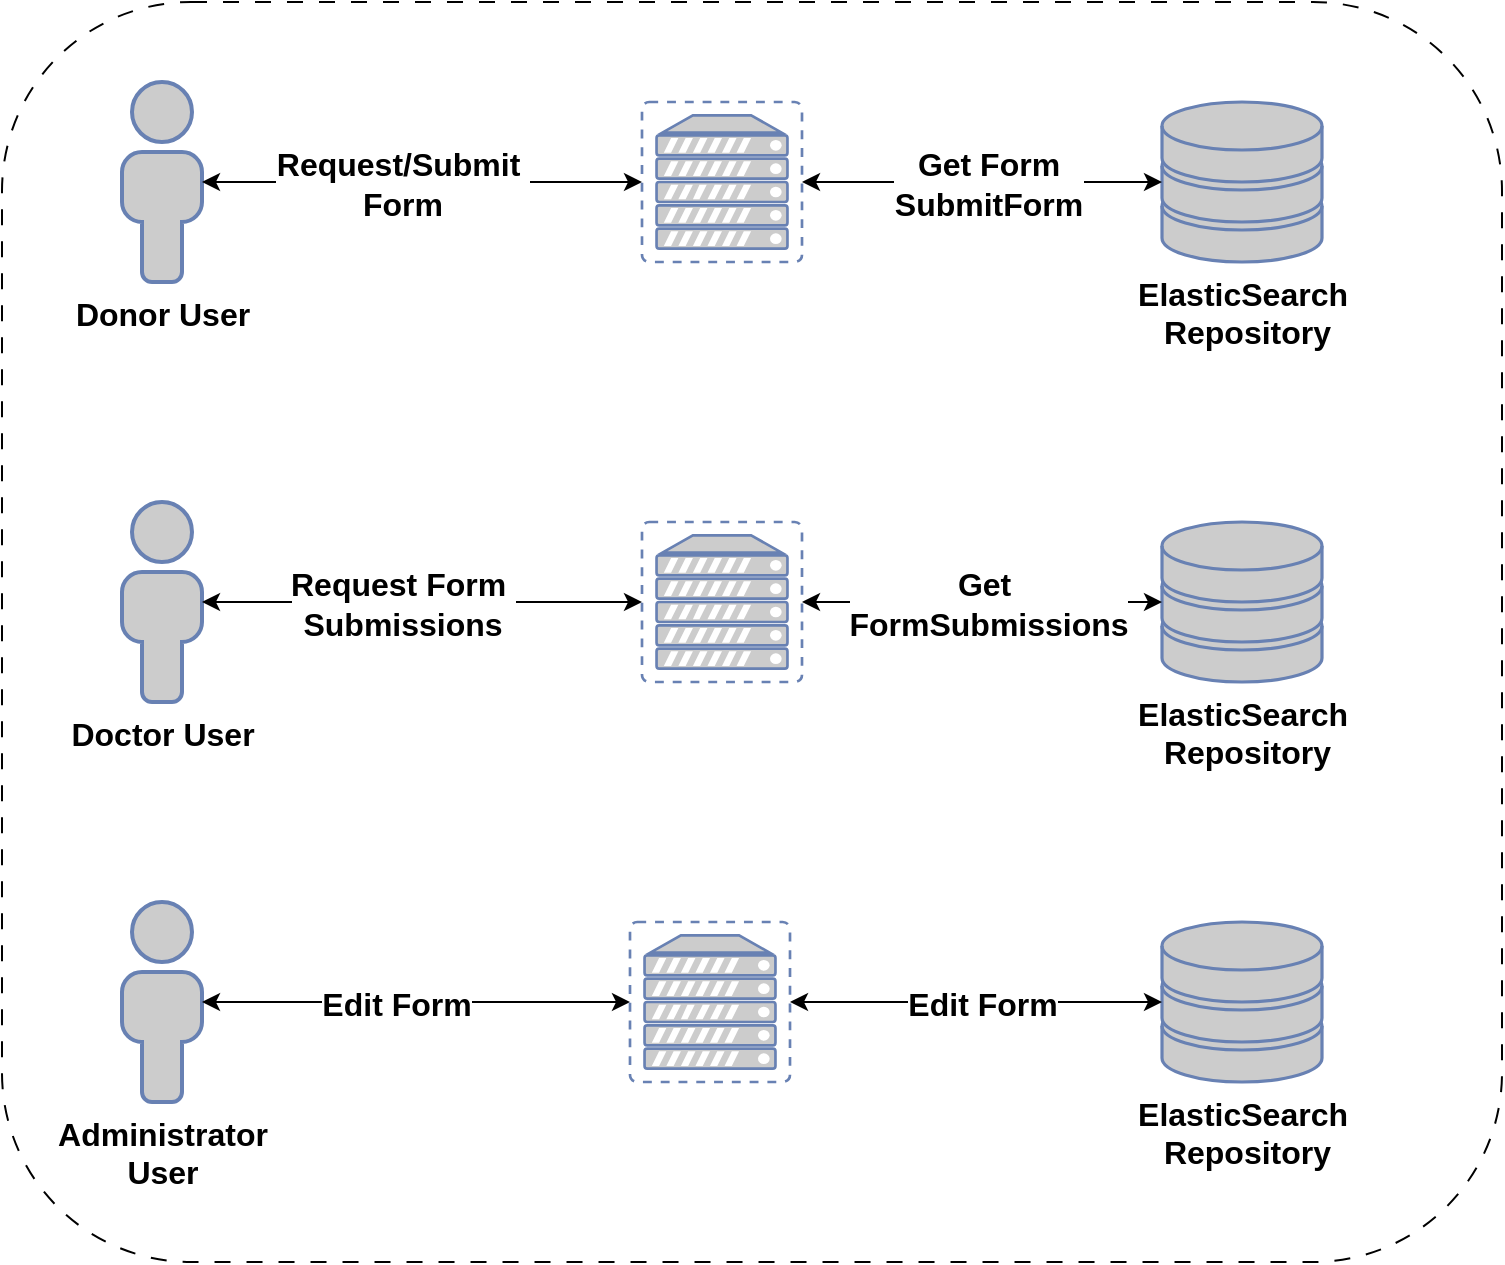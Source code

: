 <mxfile version="24.4.2" type="device">
  <diagram name="Page-1" id="yjlgg7N3H8dS0ZpJHUTU">
    <mxGraphModel dx="1050" dy="565" grid="1" gridSize="10" guides="1" tooltips="1" connect="1" arrows="1" fold="1" page="1" pageScale="1" pageWidth="827" pageHeight="1169" math="0" shadow="0">
      <root>
        <mxCell id="0" />
        <mxCell id="1" parent="0" />
        <mxCell id="ENYGfX-Sx5IuPjl95RAC-29" value="" style="rounded=1;whiteSpace=wrap;html=1;dashed=1;dashPattern=8 8;" vertex="1" parent="1">
          <mxGeometry x="60" y="110" width="750" height="630" as="geometry" />
        </mxCell>
        <mxCell id="ENYGfX-Sx5IuPjl95RAC-1" value="&lt;font color=&quot;#000000&quot; style=&quot;font-size: 16px;&quot;&gt;&lt;b&gt;Donor User&lt;/b&gt;&lt;/font&gt;" style="fontColor=#0066CC;verticalAlign=top;verticalLabelPosition=bottom;labelPosition=center;align=center;html=1;outlineConnect=0;fillColor=#CCCCCC;strokeColor=#6881B3;gradientColor=none;gradientDirection=north;strokeWidth=2;shape=mxgraph.networks.user_male;" vertex="1" parent="1">
          <mxGeometry x="120" y="150" width="40" height="100" as="geometry" />
        </mxCell>
        <mxCell id="ENYGfX-Sx5IuPjl95RAC-3" value="" style="endArrow=classic;startArrow=classic;html=1;rounded=0;entryX=0;entryY=0.5;entryDx=0;entryDy=0;entryPerimeter=0;" edge="1" parent="1" source="ENYGfX-Sx5IuPjl95RAC-1" target="ENYGfX-Sx5IuPjl95RAC-5">
          <mxGeometry width="50" height="50" relative="1" as="geometry">
            <mxPoint x="390" y="320" as="sourcePoint" />
            <mxPoint x="370" y="200" as="targetPoint" />
          </mxGeometry>
        </mxCell>
        <mxCell id="ENYGfX-Sx5IuPjl95RAC-4" value="&lt;font style=&quot;font-size: 16px;&quot;&gt;&lt;b&gt;Request/Submit&amp;nbsp;&lt;/b&gt;&lt;/font&gt;&lt;div style=&quot;font-size: 16px;&quot;&gt;&lt;font style=&quot;font-size: 16px;&quot;&gt;&lt;b&gt;Form&lt;/b&gt;&lt;/font&gt;&lt;/div&gt;" style="edgeLabel;html=1;align=center;verticalAlign=middle;resizable=0;points=[];" vertex="1" connectable="0" parent="ENYGfX-Sx5IuPjl95RAC-3">
          <mxGeometry x="-0.097" y="-1" relative="1" as="geometry">
            <mxPoint as="offset" />
          </mxGeometry>
        </mxCell>
        <mxCell id="ENYGfX-Sx5IuPjl95RAC-5" value="" style="fontColor=#0066CC;verticalAlign=top;verticalLabelPosition=bottom;labelPosition=center;align=center;html=1;outlineConnect=0;fillColor=#CCCCCC;strokeColor=#6881B3;gradientColor=none;gradientDirection=north;strokeWidth=2;shape=mxgraph.networks.virtual_server;" vertex="1" parent="1">
          <mxGeometry x="380" y="160" width="80" height="80" as="geometry" />
        </mxCell>
        <mxCell id="ENYGfX-Sx5IuPjl95RAC-9" value="&lt;font color=&quot;#000000&quot; style=&quot;font-size: 16px;&quot;&gt;&lt;b&gt;ElasticSearch&lt;/b&gt;&lt;/font&gt;&lt;div&gt;&lt;font color=&quot;#000000&quot; style=&quot;font-size: 16px;&quot;&gt;&lt;b&gt;&amp;nbsp;Repository&lt;/b&gt;&lt;/font&gt;&lt;/div&gt;" style="fontColor=#0066CC;verticalAlign=top;verticalLabelPosition=bottom;labelPosition=center;align=center;html=1;outlineConnect=0;fillColor=#CCCCCC;strokeColor=#6881B3;gradientColor=none;gradientDirection=north;strokeWidth=2;shape=mxgraph.networks.storage;" vertex="1" parent="1">
          <mxGeometry x="640" y="160" width="80" height="80" as="geometry" />
        </mxCell>
        <mxCell id="ENYGfX-Sx5IuPjl95RAC-11" value="" style="endArrow=classic;startArrow=classic;html=1;rounded=0;entryX=0;entryY=0.5;entryDx=0;entryDy=0;entryPerimeter=0;exitX=1;exitY=0.5;exitDx=0;exitDy=0;exitPerimeter=0;" edge="1" parent="1" source="ENYGfX-Sx5IuPjl95RAC-5" target="ENYGfX-Sx5IuPjl95RAC-9">
          <mxGeometry width="50" height="50" relative="1" as="geometry">
            <mxPoint x="390" y="310" as="sourcePoint" />
            <mxPoint x="440" y="260" as="targetPoint" />
          </mxGeometry>
        </mxCell>
        <mxCell id="ENYGfX-Sx5IuPjl95RAC-14" value="&lt;span style=&quot;font-size: 16px;&quot;&gt;&lt;b&gt;Get Form&lt;/b&gt;&lt;/span&gt;&lt;div&gt;&lt;span style=&quot;font-size: 16px;&quot;&gt;&lt;b&gt;SubmitForm&lt;/b&gt;&lt;/span&gt;&lt;/div&gt;" style="edgeLabel;html=1;align=center;verticalAlign=middle;resizable=0;points=[];" vertex="1" connectable="0" parent="ENYGfX-Sx5IuPjl95RAC-11">
          <mxGeometry x="0.028" y="-1" relative="1" as="geometry">
            <mxPoint as="offset" />
          </mxGeometry>
        </mxCell>
        <mxCell id="ENYGfX-Sx5IuPjl95RAC-15" value="&lt;font color=&quot;#000000&quot; style=&quot;font-size: 16px;&quot;&gt;&lt;b&gt;Doctor User&lt;/b&gt;&lt;/font&gt;" style="fontColor=#0066CC;verticalAlign=top;verticalLabelPosition=bottom;labelPosition=center;align=center;html=1;outlineConnect=0;fillColor=#CCCCCC;strokeColor=#6881B3;gradientColor=none;gradientDirection=north;strokeWidth=2;shape=mxgraph.networks.user_male;" vertex="1" parent="1">
          <mxGeometry x="120" y="360" width="40" height="100" as="geometry" />
        </mxCell>
        <mxCell id="ENYGfX-Sx5IuPjl95RAC-16" value="" style="endArrow=classic;startArrow=classic;html=1;rounded=0;entryX=0;entryY=0.5;entryDx=0;entryDy=0;entryPerimeter=0;" edge="1" parent="1" source="ENYGfX-Sx5IuPjl95RAC-15" target="ENYGfX-Sx5IuPjl95RAC-18">
          <mxGeometry width="50" height="50" relative="1" as="geometry">
            <mxPoint x="370" y="530" as="sourcePoint" />
            <mxPoint x="350" y="410" as="targetPoint" />
          </mxGeometry>
        </mxCell>
        <mxCell id="ENYGfX-Sx5IuPjl95RAC-17" value="&lt;span style=&quot;font-size: 16px;&quot;&gt;&lt;b&gt;Request Form&amp;nbsp;&lt;/b&gt;&lt;/span&gt;&lt;div&gt;&lt;span style=&quot;font-size: 16px;&quot;&gt;&lt;b&gt;Submissions&lt;/b&gt;&lt;/span&gt;&lt;/div&gt;" style="edgeLabel;html=1;align=center;verticalAlign=middle;resizable=0;points=[];" vertex="1" connectable="0" parent="ENYGfX-Sx5IuPjl95RAC-16">
          <mxGeometry x="-0.097" y="-1" relative="1" as="geometry">
            <mxPoint as="offset" />
          </mxGeometry>
        </mxCell>
        <mxCell id="ENYGfX-Sx5IuPjl95RAC-18" value="" style="fontColor=#0066CC;verticalAlign=top;verticalLabelPosition=bottom;labelPosition=center;align=center;html=1;outlineConnect=0;fillColor=#CCCCCC;strokeColor=#6881B3;gradientColor=none;gradientDirection=north;strokeWidth=2;shape=mxgraph.networks.virtual_server;" vertex="1" parent="1">
          <mxGeometry x="380" y="370" width="80" height="80" as="geometry" />
        </mxCell>
        <mxCell id="ENYGfX-Sx5IuPjl95RAC-19" value="&lt;font color=&quot;#000000&quot; style=&quot;font-size: 16px;&quot;&gt;&lt;b&gt;ElasticSearch&lt;/b&gt;&lt;/font&gt;&lt;div&gt;&lt;font color=&quot;#000000&quot; style=&quot;font-size: 16px;&quot;&gt;&lt;b&gt;&amp;nbsp;Repository&lt;/b&gt;&lt;/font&gt;&lt;/div&gt;" style="fontColor=#0066CC;verticalAlign=top;verticalLabelPosition=bottom;labelPosition=center;align=center;html=1;outlineConnect=0;fillColor=#CCCCCC;strokeColor=#6881B3;gradientColor=none;gradientDirection=north;strokeWidth=2;shape=mxgraph.networks.storage;" vertex="1" parent="1">
          <mxGeometry x="640" y="370" width="80" height="80" as="geometry" />
        </mxCell>
        <mxCell id="ENYGfX-Sx5IuPjl95RAC-20" value="" style="endArrow=classic;startArrow=classic;html=1;rounded=0;entryX=0;entryY=0.5;entryDx=0;entryDy=0;entryPerimeter=0;exitX=1;exitY=0.5;exitDx=0;exitDy=0;exitPerimeter=0;" edge="1" parent="1" source="ENYGfX-Sx5IuPjl95RAC-18" target="ENYGfX-Sx5IuPjl95RAC-19">
          <mxGeometry width="50" height="50" relative="1" as="geometry">
            <mxPoint x="370" y="520" as="sourcePoint" />
            <mxPoint x="420" y="470" as="targetPoint" />
          </mxGeometry>
        </mxCell>
        <mxCell id="ENYGfX-Sx5IuPjl95RAC-21" value="&lt;span style=&quot;font-size: 16px;&quot;&gt;&lt;b&gt;Get&amp;nbsp;&lt;/b&gt;&lt;/span&gt;&lt;div&gt;&lt;span style=&quot;font-size: 16px;&quot;&gt;&lt;b&gt;FormSubmissions&lt;/b&gt;&lt;/span&gt;&lt;/div&gt;" style="edgeLabel;html=1;align=center;verticalAlign=middle;resizable=0;points=[];" vertex="1" connectable="0" parent="ENYGfX-Sx5IuPjl95RAC-20">
          <mxGeometry x="0.028" y="-1" relative="1" as="geometry">
            <mxPoint as="offset" />
          </mxGeometry>
        </mxCell>
        <mxCell id="ENYGfX-Sx5IuPjl95RAC-22" value="&lt;font color=&quot;#000000&quot; style=&quot;font-size: 16px;&quot;&gt;&lt;b&gt;Administrator&lt;/b&gt;&lt;/font&gt;&lt;div&gt;&lt;font color=&quot;#000000&quot; style=&quot;font-size: 16px;&quot;&gt;&lt;b&gt;User&lt;/b&gt;&lt;/font&gt;&lt;/div&gt;" style="fontColor=#0066CC;verticalAlign=top;verticalLabelPosition=bottom;labelPosition=center;align=center;html=1;outlineConnect=0;fillColor=#CCCCCC;strokeColor=#6881B3;gradientColor=none;gradientDirection=north;strokeWidth=2;shape=mxgraph.networks.user_male;" vertex="1" parent="1">
          <mxGeometry x="120" y="560" width="40" height="100" as="geometry" />
        </mxCell>
        <mxCell id="ENYGfX-Sx5IuPjl95RAC-23" value="" style="endArrow=classic;startArrow=classic;html=1;rounded=0;entryX=0;entryY=0.5;entryDx=0;entryDy=0;entryPerimeter=0;" edge="1" parent="1" source="ENYGfX-Sx5IuPjl95RAC-22" target="ENYGfX-Sx5IuPjl95RAC-25">
          <mxGeometry width="50" height="50" relative="1" as="geometry">
            <mxPoint x="365" y="730" as="sourcePoint" />
            <mxPoint x="345" y="610" as="targetPoint" />
          </mxGeometry>
        </mxCell>
        <mxCell id="ENYGfX-Sx5IuPjl95RAC-24" value="&lt;span style=&quot;font-size: 16px;&quot;&gt;&lt;b&gt;Edit Form&lt;/b&gt;&lt;/span&gt;" style="edgeLabel;html=1;align=center;verticalAlign=middle;resizable=0;points=[];" vertex="1" connectable="0" parent="ENYGfX-Sx5IuPjl95RAC-23">
          <mxGeometry x="-0.097" y="-1" relative="1" as="geometry">
            <mxPoint as="offset" />
          </mxGeometry>
        </mxCell>
        <mxCell id="ENYGfX-Sx5IuPjl95RAC-25" value="" style="fontColor=#0066CC;verticalAlign=top;verticalLabelPosition=bottom;labelPosition=center;align=center;html=1;outlineConnect=0;fillColor=#CCCCCC;strokeColor=#6881B3;gradientColor=none;gradientDirection=north;strokeWidth=2;shape=mxgraph.networks.virtual_server;" vertex="1" parent="1">
          <mxGeometry x="374" y="570" width="80" height="80" as="geometry" />
        </mxCell>
        <mxCell id="ENYGfX-Sx5IuPjl95RAC-26" value="&lt;font color=&quot;#000000&quot; style=&quot;font-size: 16px;&quot;&gt;&lt;b&gt;ElasticSearch&lt;/b&gt;&lt;/font&gt;&lt;div&gt;&lt;font color=&quot;#000000&quot; style=&quot;font-size: 16px;&quot;&gt;&lt;b&gt;&amp;nbsp;Repository&lt;/b&gt;&lt;/font&gt;&lt;/div&gt;" style="fontColor=#0066CC;verticalAlign=top;verticalLabelPosition=bottom;labelPosition=center;align=center;html=1;outlineConnect=0;fillColor=#CCCCCC;strokeColor=#6881B3;gradientColor=none;gradientDirection=north;strokeWidth=2;shape=mxgraph.networks.storage;" vertex="1" parent="1">
          <mxGeometry x="640" y="570" width="80" height="80" as="geometry" />
        </mxCell>
        <mxCell id="ENYGfX-Sx5IuPjl95RAC-27" value="" style="endArrow=classic;startArrow=classic;html=1;rounded=0;entryX=0;entryY=0.5;entryDx=0;entryDy=0;entryPerimeter=0;exitX=1;exitY=0.5;exitDx=0;exitDy=0;exitPerimeter=0;" edge="1" parent="1" source="ENYGfX-Sx5IuPjl95RAC-25" target="ENYGfX-Sx5IuPjl95RAC-26">
          <mxGeometry width="50" height="50" relative="1" as="geometry">
            <mxPoint x="365" y="720" as="sourcePoint" />
            <mxPoint x="415" y="670" as="targetPoint" />
          </mxGeometry>
        </mxCell>
        <mxCell id="ENYGfX-Sx5IuPjl95RAC-28" value="&lt;span style=&quot;font-size: 16px;&quot;&gt;&lt;b&gt;Edit Form&lt;/b&gt;&lt;/span&gt;" style="edgeLabel;html=1;align=center;verticalAlign=middle;resizable=0;points=[];" vertex="1" connectable="0" parent="ENYGfX-Sx5IuPjl95RAC-27">
          <mxGeometry x="0.028" y="-1" relative="1" as="geometry">
            <mxPoint as="offset" />
          </mxGeometry>
        </mxCell>
      </root>
    </mxGraphModel>
  </diagram>
</mxfile>
